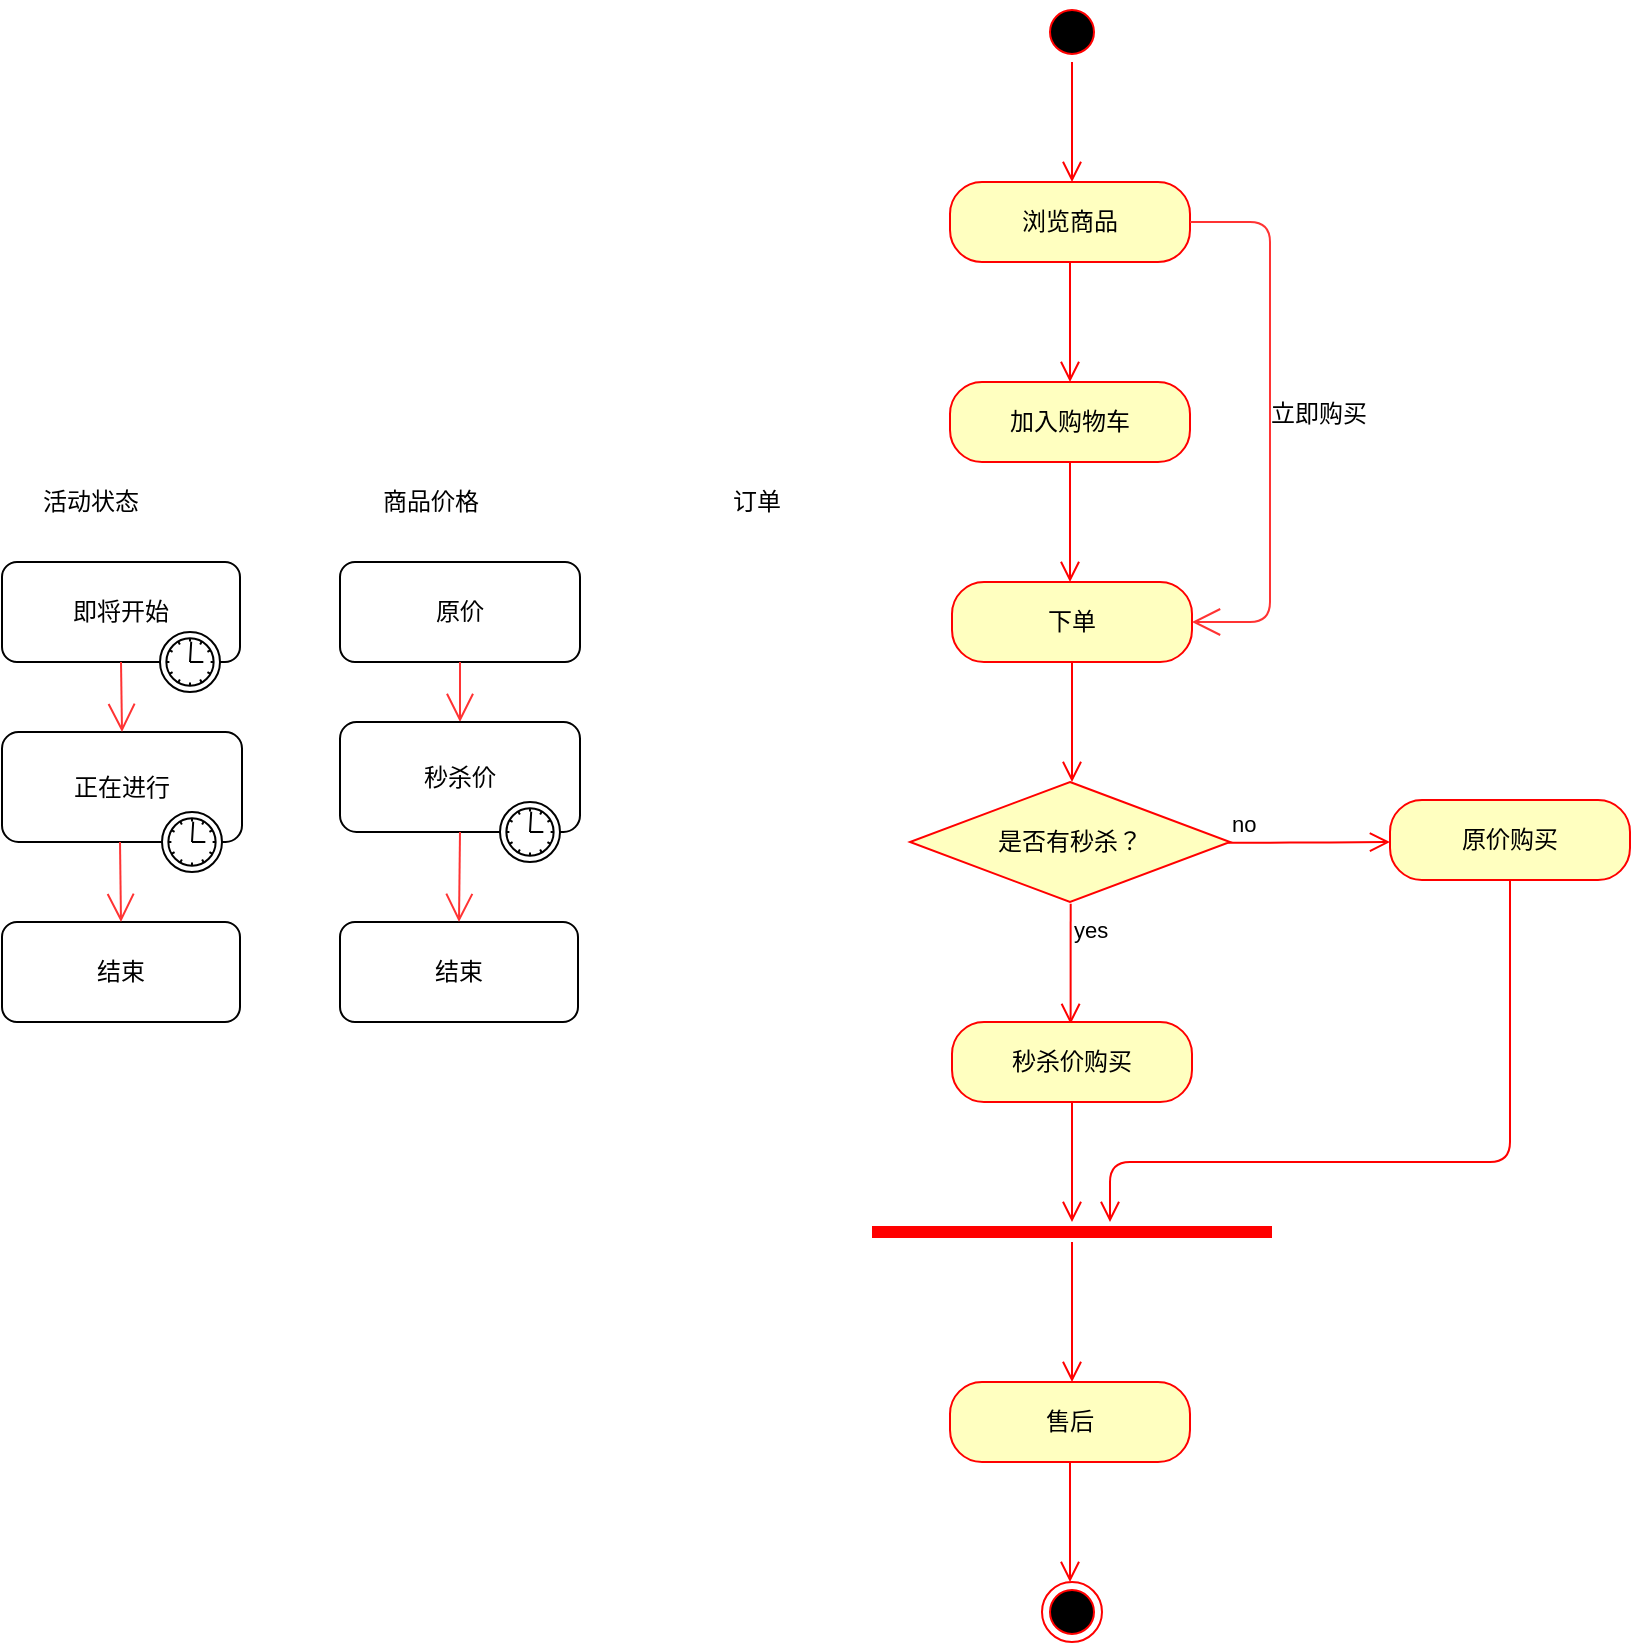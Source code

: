 <mxfile version="12.3.2" type="github" pages="1">
  <diagram id="Y6t6le8Kwg2yqhybFrNQ" name="Page-1">
    <mxGraphModel dx="951" dy="539" grid="1" gridSize="10" guides="1" tooltips="1" connect="1" arrows="1" fold="1" page="1" pageScale="1" pageWidth="827" pageHeight="1169" math="0" shadow="0">
      <root>
        <mxCell id="0"/>
        <mxCell id="1" parent="0"/>
        <mxCell id="3OWD66W-nWbykttsO6Vj-3" value="" style="ellipse;html=1;shape=startState;fillColor=#000000;strokeColor=#ff0000;" vertex="1" parent="1">
          <mxGeometry x="531" y="40" width="30" height="30" as="geometry"/>
        </mxCell>
        <mxCell id="3OWD66W-nWbykttsO6Vj-4" value="" style="edgeStyle=orthogonalEdgeStyle;html=1;verticalAlign=bottom;endArrow=open;endSize=8;strokeColor=#ff0000;" edge="1" source="3OWD66W-nWbykttsO6Vj-3" parent="1">
          <mxGeometry relative="1" as="geometry">
            <mxPoint x="546" y="130" as="targetPoint"/>
          </mxGeometry>
        </mxCell>
        <mxCell id="3OWD66W-nWbykttsO6Vj-5" value="" style="ellipse;html=1;shape=endState;fillColor=#000000;strokeColor=#ff0000;" vertex="1" parent="1">
          <mxGeometry x="531" y="830" width="30" height="30" as="geometry"/>
        </mxCell>
        <mxCell id="3OWD66W-nWbykttsO6Vj-6" value="浏览商品" style="rounded=1;whiteSpace=wrap;html=1;arcSize=40;fontColor=#000000;fillColor=#ffffc0;strokeColor=#ff0000;" vertex="1" parent="1">
          <mxGeometry x="485" y="130" width="120" height="40" as="geometry"/>
        </mxCell>
        <mxCell id="3OWD66W-nWbykttsO6Vj-7" value="" style="edgeStyle=orthogonalEdgeStyle;html=1;verticalAlign=bottom;endArrow=open;endSize=8;strokeColor=#ff0000;" edge="1" source="3OWD66W-nWbykttsO6Vj-6" parent="1">
          <mxGeometry relative="1" as="geometry">
            <mxPoint x="545" y="230" as="targetPoint"/>
          </mxGeometry>
        </mxCell>
        <mxCell id="3OWD66W-nWbykttsO6Vj-11" value="是否有秒杀？" style="rhombus;whiteSpace=wrap;html=1;fillColor=#ffffc0;strokeColor=#ff0000;" vertex="1" parent="1">
          <mxGeometry x="465" y="430" width="160" height="60" as="geometry"/>
        </mxCell>
        <mxCell id="3OWD66W-nWbykttsO6Vj-12" value="no" style="edgeStyle=orthogonalEdgeStyle;html=1;align=left;verticalAlign=bottom;endArrow=open;endSize=8;strokeColor=#ff0000;" edge="1" parent="1">
          <mxGeometry x="-1" relative="1" as="geometry">
            <mxPoint x="705" y="460" as="targetPoint"/>
            <mxPoint x="624.111" y="460.333" as="sourcePoint"/>
            <Array as="points">
              <mxPoint x="665" y="461"/>
            </Array>
          </mxGeometry>
        </mxCell>
        <mxCell id="3OWD66W-nWbykttsO6Vj-13" value="yes" style="edgeStyle=orthogonalEdgeStyle;html=1;align=left;verticalAlign=top;endArrow=open;endSize=8;strokeColor=#ff0000;" edge="1" parent="1">
          <mxGeometry x="-1" relative="1" as="geometry">
            <mxPoint x="545" y="551" as="targetPoint"/>
            <mxPoint x="545.333" y="490.875" as="sourcePoint"/>
            <Array as="points">
              <mxPoint x="545" y="551"/>
            </Array>
          </mxGeometry>
        </mxCell>
        <mxCell id="3OWD66W-nWbykttsO6Vj-14" value="加入购物车" style="rounded=1;whiteSpace=wrap;html=1;arcSize=40;fontColor=#000000;fillColor=#ffffc0;strokeColor=#ff0000;" vertex="1" parent="1">
          <mxGeometry x="485" y="230" width="120" height="40" as="geometry"/>
        </mxCell>
        <mxCell id="3OWD66W-nWbykttsO6Vj-15" value="" style="edgeStyle=orthogonalEdgeStyle;html=1;verticalAlign=bottom;endArrow=open;endSize=8;strokeColor=#ff0000;" edge="1" source="3OWD66W-nWbykttsO6Vj-14" parent="1">
          <mxGeometry relative="1" as="geometry">
            <mxPoint x="545" y="330" as="targetPoint"/>
          </mxGeometry>
        </mxCell>
        <mxCell id="3OWD66W-nWbykttsO6Vj-16" value="下单" style="rounded=1;whiteSpace=wrap;html=1;arcSize=40;fontColor=#000000;fillColor=#ffffc0;strokeColor=#ff0000;" vertex="1" parent="1">
          <mxGeometry x="486" y="330" width="120" height="40" as="geometry"/>
        </mxCell>
        <mxCell id="3OWD66W-nWbykttsO6Vj-17" value="" style="edgeStyle=orthogonalEdgeStyle;html=1;verticalAlign=bottom;endArrow=open;endSize=8;strokeColor=#ff0000;" edge="1" source="3OWD66W-nWbykttsO6Vj-16" parent="1">
          <mxGeometry relative="1" as="geometry">
            <mxPoint x="546" y="430" as="targetPoint"/>
          </mxGeometry>
        </mxCell>
        <mxCell id="3OWD66W-nWbykttsO6Vj-23" value="" style="endArrow=open;endFill=1;endSize=12;html=1;strokeColor=#FF3333;entryX=1;entryY=0.5;entryDx=0;entryDy=0;" edge="1" parent="1" target="3OWD66W-nWbykttsO6Vj-16">
          <mxGeometry width="160" relative="1" as="geometry">
            <mxPoint x="605" y="150" as="sourcePoint"/>
            <mxPoint x="655" y="380" as="targetPoint"/>
            <Array as="points">
              <mxPoint x="645" y="150"/>
              <mxPoint x="645" y="350"/>
            </Array>
          </mxGeometry>
        </mxCell>
        <mxCell id="3OWD66W-nWbykttsO6Vj-24" value="立即购买" style="text;html=1;align=center;verticalAlign=middle;resizable=0;points=[];;autosize=1;" vertex="1" parent="1">
          <mxGeometry x="624" y="236" width="90" height="20" as="geometry"/>
        </mxCell>
        <mxCell id="3OWD66W-nWbykttsO6Vj-25" value="秒杀价购买" style="rounded=1;whiteSpace=wrap;html=1;arcSize=40;fontColor=#000000;fillColor=#ffffc0;strokeColor=#ff0000;" vertex="1" parent="1">
          <mxGeometry x="486" y="550" width="120" height="40" as="geometry"/>
        </mxCell>
        <mxCell id="3OWD66W-nWbykttsO6Vj-26" value="" style="edgeStyle=orthogonalEdgeStyle;html=1;verticalAlign=bottom;endArrow=open;endSize=8;strokeColor=#ff0000;" edge="1" source="3OWD66W-nWbykttsO6Vj-25" parent="1">
          <mxGeometry relative="1" as="geometry">
            <mxPoint x="546" y="650" as="targetPoint"/>
          </mxGeometry>
        </mxCell>
        <mxCell id="3OWD66W-nWbykttsO6Vj-27" value="原价购买" style="rounded=1;whiteSpace=wrap;html=1;arcSize=40;fontColor=#000000;fillColor=#ffffc0;strokeColor=#ff0000;" vertex="1" parent="1">
          <mxGeometry x="705" y="439" width="120" height="40" as="geometry"/>
        </mxCell>
        <mxCell id="3OWD66W-nWbykttsO6Vj-28" value="" style="edgeStyle=orthogonalEdgeStyle;html=1;verticalAlign=bottom;endArrow=open;endSize=8;strokeColor=#ff0000;exitX=0.5;exitY=1;exitDx=0;exitDy=0;" edge="1" source="3OWD66W-nWbykttsO6Vj-27" parent="1">
          <mxGeometry relative="1" as="geometry">
            <mxPoint x="565" y="650" as="targetPoint"/>
            <Array as="points">
              <mxPoint x="765" y="620"/>
              <mxPoint x="565" y="620"/>
            </Array>
          </mxGeometry>
        </mxCell>
        <mxCell id="3OWD66W-nWbykttsO6Vj-29" value="" style="shape=line;html=1;strokeWidth=6;strokeColor=#ff0000;" vertex="1" parent="1">
          <mxGeometry x="446" y="650" width="200" height="10" as="geometry"/>
        </mxCell>
        <mxCell id="3OWD66W-nWbykttsO6Vj-30" value="" style="edgeStyle=orthogonalEdgeStyle;html=1;verticalAlign=bottom;endArrow=open;endSize=8;strokeColor=#ff0000;" edge="1" source="3OWD66W-nWbykttsO6Vj-29" parent="1">
          <mxGeometry relative="1" as="geometry">
            <mxPoint x="546" y="730" as="targetPoint"/>
          </mxGeometry>
        </mxCell>
        <mxCell id="3OWD66W-nWbykttsO6Vj-31" value="售后" style="rounded=1;whiteSpace=wrap;html=1;arcSize=40;fontColor=#000000;fillColor=#ffffc0;strokeColor=#ff0000;" vertex="1" parent="1">
          <mxGeometry x="485" y="730" width="120" height="40" as="geometry"/>
        </mxCell>
        <mxCell id="3OWD66W-nWbykttsO6Vj-32" value="" style="edgeStyle=orthogonalEdgeStyle;html=1;verticalAlign=bottom;endArrow=open;endSize=8;strokeColor=#ff0000;" edge="1" source="3OWD66W-nWbykttsO6Vj-31" parent="1">
          <mxGeometry relative="1" as="geometry">
            <mxPoint x="545" y="830" as="targetPoint"/>
          </mxGeometry>
        </mxCell>
        <mxCell id="3OWD66W-nWbykttsO6Vj-33" value="活动状态" style="text;html=1;align=center;verticalAlign=middle;resizable=0;points=[];;autosize=1;" vertex="1" parent="1">
          <mxGeometry x="10" y="280" width="90" height="20" as="geometry"/>
        </mxCell>
        <mxCell id="3OWD66W-nWbykttsO6Vj-35" value="即将开始" style="html=1;whiteSpace=wrap;rounded=1;" vertex="1" parent="1">
          <mxGeometry x="11" y="320" width="119" height="50" as="geometry"/>
        </mxCell>
        <mxCell id="3OWD66W-nWbykttsO6Vj-36" value="" style="shape=mxgraph.bpmn.timer_start;perimeter=ellipsePerimeter;html=1;verticalLabelPosition=bottom;labelBackgroundColor=#ffffff;verticalAlign=top;outlineConnect=0;" vertex="1" parent="3OWD66W-nWbykttsO6Vj-35">
          <mxGeometry x="1" y="1" width="30" height="30" relative="1" as="geometry">
            <mxPoint x="-40" y="-15" as="offset"/>
          </mxGeometry>
        </mxCell>
        <mxCell id="3OWD66W-nWbykttsO6Vj-37" value="正在进行" style="html=1;whiteSpace=wrap;rounded=1;" vertex="1" parent="1">
          <mxGeometry x="11" y="405" width="120" height="55" as="geometry"/>
        </mxCell>
        <mxCell id="3OWD66W-nWbykttsO6Vj-38" value="" style="shape=mxgraph.bpmn.timer_start;perimeter=ellipsePerimeter;html=1;verticalLabelPosition=bottom;labelBackgroundColor=#ffffff;verticalAlign=top;outlineConnect=0;" vertex="1" parent="3OWD66W-nWbykttsO6Vj-37">
          <mxGeometry x="1" y="1" width="30" height="30" relative="1" as="geometry">
            <mxPoint x="-40" y="-15" as="offset"/>
          </mxGeometry>
        </mxCell>
        <mxCell id="3OWD66W-nWbykttsO6Vj-39" value="结束" style="shape=ext;rounded=1;html=1;whiteSpace=wrap;" vertex="1" parent="1">
          <mxGeometry x="11" y="500" width="119" height="50" as="geometry"/>
        </mxCell>
        <mxCell id="3OWD66W-nWbykttsO6Vj-40" value="" style="endArrow=open;endFill=1;endSize=12;html=1;strokeColor=#FF3333;entryX=0.5;entryY=0;entryDx=0;entryDy=0;exitX=0.5;exitY=1;exitDx=0;exitDy=0;" edge="1" parent="1" source="3OWD66W-nWbykttsO6Vj-35" target="3OWD66W-nWbykttsO6Vj-37">
          <mxGeometry width="160" relative="1" as="geometry">
            <mxPoint x="60" y="370" as="sourcePoint"/>
            <mxPoint x="220" y="370" as="targetPoint"/>
          </mxGeometry>
        </mxCell>
        <mxCell id="3OWD66W-nWbykttsO6Vj-41" value="" style="endArrow=open;endFill=1;endSize=12;html=1;strokeColor=#FF3333;entryX=0.5;entryY=0;entryDx=0;entryDy=0;exitX=0.5;exitY=1;exitDx=0;exitDy=0;" edge="1" parent="1" target="3OWD66W-nWbykttsO6Vj-39">
          <mxGeometry width="160" relative="1" as="geometry">
            <mxPoint x="70" y="460" as="sourcePoint"/>
            <mxPoint x="70.5" y="495" as="targetPoint"/>
          </mxGeometry>
        </mxCell>
        <mxCell id="3OWD66W-nWbykttsO6Vj-42" value="商品价格" style="text;html=1;align=center;verticalAlign=middle;resizable=0;points=[];;autosize=1;" vertex="1" parent="1">
          <mxGeometry x="180" y="280" width="90" height="20" as="geometry"/>
        </mxCell>
        <mxCell id="3OWD66W-nWbykttsO6Vj-44" value="原价" style="shape=ext;rounded=1;html=1;whiteSpace=wrap;" vertex="1" parent="1">
          <mxGeometry x="180" y="320" width="120" height="50" as="geometry"/>
        </mxCell>
        <mxCell id="3OWD66W-nWbykttsO6Vj-45" value="" style="endArrow=open;endFill=1;endSize=12;html=1;strokeColor=#FF3333;entryX=0.5;entryY=0;entryDx=0;entryDy=0;exitX=0.5;exitY=1;exitDx=0;exitDy=0;" edge="1" parent="1" source="3OWD66W-nWbykttsO6Vj-44" target="3OWD66W-nWbykttsO6Vj-46">
          <mxGeometry width="160" relative="1" as="geometry">
            <mxPoint x="230" y="370" as="sourcePoint"/>
            <mxPoint x="390" y="370" as="targetPoint"/>
          </mxGeometry>
        </mxCell>
        <mxCell id="3OWD66W-nWbykttsO6Vj-46" value="秒杀价" style="html=1;whiteSpace=wrap;rounded=1;" vertex="1" parent="1">
          <mxGeometry x="180" y="400" width="120" height="55" as="geometry"/>
        </mxCell>
        <mxCell id="3OWD66W-nWbykttsO6Vj-47" value="" style="shape=mxgraph.bpmn.timer_start;perimeter=ellipsePerimeter;html=1;verticalLabelPosition=bottom;labelBackgroundColor=#ffffff;verticalAlign=top;outlineConnect=0;" vertex="1" parent="3OWD66W-nWbykttsO6Vj-46">
          <mxGeometry x="1" y="1" width="30" height="30" relative="1" as="geometry">
            <mxPoint x="-40" y="-15" as="offset"/>
          </mxGeometry>
        </mxCell>
        <mxCell id="3OWD66W-nWbykttsO6Vj-48" value="结束" style="shape=ext;rounded=1;html=1;whiteSpace=wrap;" vertex="1" parent="1">
          <mxGeometry x="180" y="500" width="119" height="50" as="geometry"/>
        </mxCell>
        <mxCell id="3OWD66W-nWbykttsO6Vj-49" value="" style="endArrow=open;endFill=1;endSize=12;html=1;strokeColor=#FF3333;entryX=0.5;entryY=0;entryDx=0;entryDy=0;exitX=0.5;exitY=1;exitDx=0;exitDy=0;" edge="1" parent="1" source="3OWD66W-nWbykttsO6Vj-46" target="3OWD66W-nWbykttsO6Vj-48">
          <mxGeometry width="160" relative="1" as="geometry">
            <mxPoint x="239" y="462.5" as="sourcePoint"/>
            <mxPoint x="239" y="492.5" as="targetPoint"/>
          </mxGeometry>
        </mxCell>
        <mxCell id="3OWD66W-nWbykttsO6Vj-50" value="订单" style="text;html=1;align=center;verticalAlign=middle;resizable=0;points=[];;autosize=1;" vertex="1" parent="1">
          <mxGeometry x="363" y="280" width="50" height="20" as="geometry"/>
        </mxCell>
      </root>
    </mxGraphModel>
  </diagram>
</mxfile>
